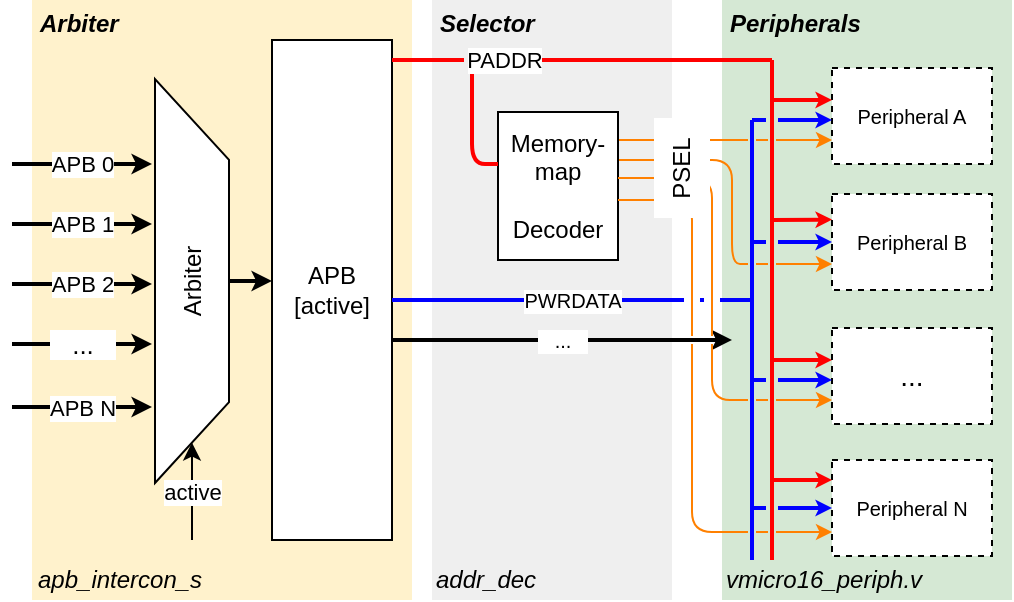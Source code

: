 <mxfile version="11.1.1" type="device"><diagram id="usbldsbFLC5F9h17xwmC" name="Page-1"><mxGraphModel dx="1038" dy="580" grid="1" gridSize="10" guides="1" tooltips="1" connect="1" arrows="1" fold="1" page="1" pageScale="1" pageWidth="827" pageHeight="1169" math="0" shadow="0"><root><mxCell id="0"/><mxCell id="1" parent="0"/><mxCell id="Kc1FZybqMAk18rne4cQL-93" value="Selector" style="rounded=0;whiteSpace=wrap;html=1;labelBackgroundColor=none;fillColor=#EFEFEF;fontSize=12;align=left;strokeColor=none;fontStyle=3;verticalAlign=top;spacingTop=-4;spacing=4;" parent="1" vertex="1"><mxGeometry x="320" y="80" width="120" height="300" as="geometry"/></mxCell><mxCell id="Kc1FZybqMAk18rne4cQL-80" value="Arbiter" style="rounded=0;whiteSpace=wrap;html=1;labelBackgroundColor=none;fillColor=#FFF2CC;fontSize=12;align=left;strokeColor=none;fontStyle=3;verticalAlign=top;spacingTop=-4;spacing=4;labelBorderColor=none;" parent="1" vertex="1"><mxGeometry x="120" y="80" width="190" height="300" as="geometry"/></mxCell><mxCell id="Kc1FZybqMAk18rne4cQL-3" value="Peripherals" style="rounded=0;whiteSpace=wrap;html=1;labelBackgroundColor=none;fillColor=#D5E8D4;fontSize=12;align=left;strokeColor=none;fontStyle=3;verticalAlign=top;spacingTop=-4;spacing=4;" parent="1" vertex="1"><mxGeometry x="465" y="80" width="145" height="300" as="geometry"/></mxCell><mxCell id="Kc1FZybqMAk18rne4cQL-4" value="Peripheral A" style="rounded=0;whiteSpace=wrap;html=1;labelBackgroundColor=none;fillColor=#ffffff;fontSize=10;align=center;dashed=1;" parent="1" vertex="1"><mxGeometry x="520" y="114" width="80" height="48" as="geometry"/></mxCell><mxCell id="Kc1FZybqMAk18rne4cQL-30" value="" style="endArrow=none;html=1;strokeWidth=2;fontSize=10;jumpStyle=gap;strokeColor=#FF0000;" parent="1" edge="1"><mxGeometry width="50" height="50" relative="1" as="geometry"><mxPoint x="490" y="110" as="sourcePoint"/><mxPoint x="490" y="360" as="targetPoint"/></mxGeometry></mxCell><mxCell id="Kc1FZybqMAk18rne4cQL-31" value="" style="endArrow=classic;html=1;strokeWidth=2;fontSize=10;endFill=1;endSize=2;edgeStyle=elbowEdgeStyle;elbow=vertical;strokeColor=#FF0000;" parent="1" edge="1"><mxGeometry width="50" height="50" relative="1" as="geometry"><mxPoint x="490" y="260" as="sourcePoint"/><mxPoint x="520" y="260" as="targetPoint"/><Array as="points"><mxPoint x="500" y="260"/><mxPoint x="500" y="250"/></Array></mxGeometry></mxCell><mxCell id="Kc1FZybqMAk18rne4cQL-32" value="" style="endArrow=classic;html=1;strokeWidth=2;fontSize=10;endFill=1;endSize=2;strokeColor=#FF0000;" parent="1" edge="1"><mxGeometry width="50" height="50" relative="1" as="geometry"><mxPoint x="490" y="190" as="sourcePoint"/><mxPoint x="520" y="189.786" as="targetPoint"/></mxGeometry></mxCell><mxCell id="Kc1FZybqMAk18rne4cQL-33" value="" style="endArrow=classic;html=1;strokeWidth=2;fontSize=10;endFill=1;endSize=2;edgeStyle=elbowEdgeStyle;elbow=vertical;strokeColor=#FF0000;" parent="1" target="Kc1FZybqMAk18rne4cQL-4" edge="1"><mxGeometry width="50" height="50" relative="1" as="geometry"><mxPoint x="490" y="130" as="sourcePoint"/><mxPoint x="520" y="119.786" as="targetPoint"/><Array as="points"><mxPoint x="505" y="130"/></Array></mxGeometry></mxCell><mxCell id="Kc1FZybqMAk18rne4cQL-34" value="Peripheral B" style="rounded=0;whiteSpace=wrap;html=1;labelBackgroundColor=none;fillColor=#ffffff;fontSize=10;align=center;dashed=1;" parent="1" vertex="1"><mxGeometry x="520" y="177" width="80" height="48" as="geometry"/></mxCell><mxCell id="Kc1FZybqMAk18rne4cQL-35" value="..." style="rounded=0;whiteSpace=wrap;html=1;labelBackgroundColor=none;fillColor=#ffffff;fontSize=14;align=center;dashed=1;" parent="1" vertex="1"><mxGeometry x="520" y="244" width="80" height="48" as="geometry"/></mxCell><mxCell id="Kc1FZybqMAk18rne4cQL-36" value="Peripheral N" style="rounded=0;whiteSpace=wrap;html=1;labelBackgroundColor=none;fillColor=#ffffff;fontSize=10;align=center;dashed=1;" parent="1" vertex="1"><mxGeometry x="520" y="310" width="80" height="48" as="geometry"/></mxCell><mxCell id="Kc1FZybqMAk18rne4cQL-37" value="" style="endArrow=classic;html=1;strokeWidth=2;fontSize=10;endFill=1;endSize=2;elbow=vertical;strokeColor=#FF0000;edgeStyle=elbowEdgeStyle;" parent="1" target="Kc1FZybqMAk18rne4cQL-36" edge="1"><mxGeometry width="50" height="50" relative="1" as="geometry"><mxPoint x="490" y="320" as="sourcePoint"/><mxPoint x="520" y="330" as="targetPoint"/></mxGeometry></mxCell><mxCell id="Kc1FZybqMAk18rne4cQL-92" value="&amp;nbsp; &amp;nbsp;...&amp;nbsp; &amp;nbsp;" style="edgeStyle=orthogonalEdgeStyle;rounded=0;jumpStyle=arc;jumpSize=4;orthogonalLoop=1;jettySize=auto;html=1;labelBackgroundColor=#ffffff;startArrow=none;startFill=0;startSize=6;endArrow=classic;endFill=1;endSize=4;strokeColor=#000000;strokeWidth=2;fontSize=10;" parent="1" source="Kc1FZybqMAk18rne4cQL-47" edge="1"><mxGeometry relative="1" as="geometry"><mxPoint x="470" y="250" as="targetPoint"/><Array as="points"><mxPoint x="470" y="250"/></Array></mxGeometry></mxCell><mxCell id="Kc1FZybqMAk18rne4cQL-47" value="APB&lt;br&gt;[active]" style="rounded=0;whiteSpace=wrap;html=1;" parent="1" vertex="1"><mxGeometry x="240" y="100" width="60" height="250" as="geometry"/></mxCell><mxCell id="Kc1FZybqMAk18rne4cQL-50" value="" style="endArrow=none;html=1;strokeWidth=2;fontSize=10;strokeColor=#0000FF;" parent="1" edge="1"><mxGeometry width="50" height="50" relative="1" as="geometry"><mxPoint x="480" y="140" as="sourcePoint"/><mxPoint x="480" y="360" as="targetPoint"/></mxGeometry></mxCell><mxCell id="Kc1FZybqMAk18rne4cQL-51" value="" style="endArrow=classic;html=1;strokeWidth=2;fontSize=10;endFill=1;endSize=2;edgeStyle=elbowEdgeStyle;elbow=vertical;jumpStyle=gap;jumpSize=4;strokeColor=#0000FF;" parent="1" target="Kc1FZybqMAk18rne4cQL-4" edge="1"><mxGeometry width="50" height="50" relative="1" as="geometry"><mxPoint x="480" y="140" as="sourcePoint"/><mxPoint x="510" y="140" as="targetPoint"/><Array as="points"><mxPoint x="495" y="140"/></Array></mxGeometry></mxCell><mxCell id="Kc1FZybqMAk18rne4cQL-53" value="" style="endArrow=classic;html=1;strokeWidth=2;fontSize=10;endFill=1;endSize=2;edgeStyle=elbowEdgeStyle;elbow=vertical;jumpStyle=gap;jumpSize=4;strokeColor=#0000FF;" parent="1" edge="1"><mxGeometry width="50" height="50" relative="1" as="geometry"><mxPoint x="480" y="201" as="sourcePoint"/><mxPoint x="520" y="201" as="targetPoint"/><Array as="points"><mxPoint x="495" y="201"/></Array></mxGeometry></mxCell><mxCell id="Kc1FZybqMAk18rne4cQL-54" value="" style="endArrow=classic;html=1;strokeWidth=2;fontSize=10;endFill=1;endSize=2;edgeStyle=elbowEdgeStyle;elbow=vertical;jumpStyle=gap;jumpSize=4;strokeColor=#0000FF;" parent="1" edge="1"><mxGeometry width="50" height="50" relative="1" as="geometry"><mxPoint x="480" y="270" as="sourcePoint"/><mxPoint x="520" y="270" as="targetPoint"/><Array as="points"><mxPoint x="495" y="270"/></Array></mxGeometry></mxCell><mxCell id="Kc1FZybqMAk18rne4cQL-58" value="" style="endArrow=classic;html=1;strokeWidth=2;fontSize=10;endFill=1;endSize=2;edgeStyle=elbowEdgeStyle;elbow=vertical;jumpStyle=gap;jumpSize=4;strokeColor=#0000FF;" parent="1" edge="1"><mxGeometry width="50" height="50" relative="1" as="geometry"><mxPoint x="480" y="334" as="sourcePoint"/><mxPoint x="520" y="334" as="targetPoint"/><Array as="points"><mxPoint x="495" y="334"/></Array></mxGeometry></mxCell><mxCell id="Kc1FZybqMAk18rne4cQL-59" value="" style="endArrow=classic;html=1;strokeWidth=1;fontSize=10;endFill=1;endSize=5;edgeStyle=elbowEdgeStyle;elbow=vertical;jumpStyle=gap;jumpSize=4;strokeColor=#FF8000;" parent="1" source="Kc1FZybqMAk18rne4cQL-68" edge="1"><mxGeometry width="50" height="50" relative="1" as="geometry"><mxPoint x="470" y="150" as="sourcePoint"/><mxPoint x="520" y="150" as="targetPoint"/><Array as="points"><mxPoint x="440" y="150"/><mxPoint x="495" y="150"/></Array></mxGeometry></mxCell><mxCell id="Kc1FZybqMAk18rne4cQL-60" value="" style="endArrow=classic;html=1;strokeWidth=1;fontSize=10;endFill=1;endSize=5;edgeStyle=elbowEdgeStyle;jumpStyle=gap;jumpSize=4;strokeColor=#FF8000;" parent="1" source="Kc1FZybqMAk18rne4cQL-68" edge="1"><mxGeometry width="50" height="50" relative="1" as="geometry"><mxPoint x="470" y="212.0" as="sourcePoint"/><mxPoint x="520" y="212.0" as="targetPoint"/><Array as="points"><mxPoint x="470" y="160"/><mxPoint x="470" y="190"/></Array></mxGeometry></mxCell><mxCell id="Kc1FZybqMAk18rne4cQL-68" value="Memory-map&lt;br&gt;&lt;br&gt;Decoder" style="rounded=0;whiteSpace=wrap;html=1;" parent="1" vertex="1"><mxGeometry x="353" y="136" width="60" height="74" as="geometry"/></mxCell><mxCell id="Kc1FZybqMAk18rne4cQL-69" value="" style="endArrow=none;html=1;strokeColor=#FF0000;strokeWidth=2;jumpStyle=gap;edgeStyle=elbowEdgeStyle;" parent="1" target="Kc1FZybqMAk18rne4cQL-68" edge="1"><mxGeometry width="50" height="50" relative="1" as="geometry"><mxPoint x="340" y="110" as="sourcePoint"/><mxPoint x="380" y="120" as="targetPoint"/><Array as="points"><mxPoint x="340" y="162"/><mxPoint x="420" y="124"/></Array></mxGeometry></mxCell><mxCell id="Kc1FZybqMAk18rne4cQL-72" value="" style="endArrow=classic;html=1;strokeWidth=1;fontSize=10;endFill=1;endSize=5;edgeStyle=elbowEdgeStyle;jumpStyle=gap;jumpSize=4;strokeColor=#FF8000;entryX=0;entryY=0.75;entryDx=0;entryDy=0;" parent="1" source="Kc1FZybqMAk18rne4cQL-68" target="Kc1FZybqMAk18rne4cQL-35" edge="1"><mxGeometry width="50" height="50" relative="1" as="geometry"><mxPoint x="449.81" y="166.857" as="sourcePoint"/><mxPoint x="530" y="222.0" as="targetPoint"/><Array as="points"><mxPoint x="460" y="169"/><mxPoint x="460" y="190"/><mxPoint x="480" y="200"/></Array></mxGeometry></mxCell><mxCell id="Kc1FZybqMAk18rne4cQL-74" value="" style="endArrow=classic;html=1;strokeWidth=1;fontSize=10;endFill=1;endSize=5;edgeStyle=elbowEdgeStyle;jumpStyle=gap;jumpSize=4;strokeColor=#FF8000;entryX=0;entryY=0.75;entryDx=0;entryDy=0;" parent="1" source="Kc1FZybqMAk18rne4cQL-68" target="Kc1FZybqMAk18rne4cQL-36" edge="1"><mxGeometry width="50" height="50" relative="1" as="geometry"><mxPoint x="450" y="179" as="sourcePoint"/><mxPoint x="530.143" y="289.857" as="targetPoint"/><Array as="points"><mxPoint x="450" y="180"/><mxPoint x="450" y="260"/><mxPoint x="470" y="200"/><mxPoint x="490" y="210"/></Array></mxGeometry></mxCell><mxCell id="Kc1FZybqMAk18rne4cQL-65" value="PADDR" style="endArrow=none;html=1;strokeColor=#FF0000;strokeWidth=2;jumpStyle=gap;" parent="1" edge="1"><mxGeometry x="-0.412" width="50" height="50" relative="1" as="geometry"><mxPoint x="300" y="110" as="sourcePoint"/><mxPoint x="490" y="110" as="targetPoint"/><mxPoint as="offset"/></mxGeometry></mxCell><mxCell id="Kc1FZybqMAk18rne4cQL-75" value="PSEL" style="text;html=1;strokeColor=none;fillColor=#ffffff;align=center;verticalAlign=middle;whiteSpace=wrap;rounded=0;rotation=-90;" parent="1" vertex="1"><mxGeometry x="420" y="150" width="50" height="28" as="geometry"/></mxCell><mxCell id="Kc1FZybqMAk18rne4cQL-76" value="PWRDATA" style="endArrow=none;html=1;strokeWidth=2;fontSize=10;strokeColor=#0000FF;edgeStyle=elbowEdgeStyle;elbow=vertical;jumpStyle=gap;startArrow=none;startFill=0;endSize=4;startSize=4;" parent="1" target="Kc1FZybqMAk18rne4cQL-47" edge="1"><mxGeometry width="50" height="50" relative="1" as="geometry"><mxPoint x="480" y="230" as="sourcePoint"/><mxPoint x="490" y="370" as="targetPoint"/></mxGeometry></mxCell><mxCell id="Kc1FZybqMAk18rne4cQL-78" style="edgeStyle=elbowEdgeStyle;rounded=0;jumpStyle=arc;jumpSize=4;orthogonalLoop=1;jettySize=auto;elbow=vertical;html=1;exitX=0.5;exitY=0;exitDx=0;exitDy=0;startArrow=none;startFill=0;startSize=6;endArrow=classic;endFill=1;endSize=4;strokeColor=#000000;strokeWidth=2;" parent="1" source="Kc1FZybqMAk18rne4cQL-77" target="Kc1FZybqMAk18rne4cQL-47" edge="1"><mxGeometry relative="1" as="geometry"/></mxCell><mxCell id="Kc1FZybqMAk18rne4cQL-77" value="Arbiter" style="shape=trapezoid;perimeter=trapezoidPerimeter;whiteSpace=wrap;html=1;fillColor=#ffffff;rotation=-90;flipV=1;" parent="1" vertex="1"><mxGeometry x="99" y="202" width="202" height="37" as="geometry"/></mxCell><mxCell id="Kc1FZybqMAk18rne4cQL-79" value="active" style="endArrow=classic;html=1;strokeColor=#000000;strokeWidth=1;entryX=0;entryY=0.5;entryDx=0;entryDy=0;" parent="1" target="Kc1FZybqMAk18rne4cQL-77" edge="1"><mxGeometry width="50" height="50" relative="1" as="geometry"><mxPoint x="200" y="350" as="sourcePoint"/><mxPoint x="200" y="300" as="targetPoint"/></mxGeometry></mxCell><mxCell id="Kc1FZybqMAk18rne4cQL-82" value="APB 0" style="endArrow=classic;html=1;strokeColor=#000000;strokeWidth=2;edgeStyle=elbowEdgeStyle;elbow=vertical;endSize=4;labelBackgroundColor=#ffffff;labelBorderColor=none;" parent="1" edge="1"><mxGeometry width="50" height="50" relative="1" as="geometry"><mxPoint x="110" y="162" as="sourcePoint"/><mxPoint x="180" y="162" as="targetPoint"/></mxGeometry></mxCell><mxCell id="Kc1FZybqMAk18rne4cQL-84" value="APB 1" style="endArrow=classic;html=1;strokeColor=#000000;strokeWidth=2;edgeStyle=elbowEdgeStyle;elbow=vertical;endSize=4;" parent="1" edge="1"><mxGeometry width="50" height="50" relative="1" as="geometry"><mxPoint x="110" y="192" as="sourcePoint"/><mxPoint x="180" y="192" as="targetPoint"/></mxGeometry></mxCell><mxCell id="Kc1FZybqMAk18rne4cQL-85" value="APB 2" style="endArrow=classic;html=1;strokeColor=#000000;strokeWidth=2;edgeStyle=elbowEdgeStyle;elbow=vertical;endSize=4;" parent="1" edge="1"><mxGeometry width="50" height="50" relative="1" as="geometry"><mxPoint x="110" y="222" as="sourcePoint"/><mxPoint x="180" y="222" as="targetPoint"/></mxGeometry></mxCell><mxCell id="Kc1FZybqMAk18rne4cQL-87" value="&amp;nbsp; &amp;nbsp;...&amp;nbsp; &amp;nbsp;" style="endArrow=classic;html=1;strokeColor=#000000;strokeWidth=2;edgeStyle=elbowEdgeStyle;elbow=vertical;fontSize=13;endSize=4;" parent="1" edge="1"><mxGeometry width="50" height="50" relative="1" as="geometry"><mxPoint x="110" y="252" as="sourcePoint"/><mxPoint x="180" y="252" as="targetPoint"/></mxGeometry></mxCell><mxCell id="Kc1FZybqMAk18rne4cQL-88" value="APB N" style="endArrow=classic;html=1;strokeColor=#000000;strokeWidth=2;edgeStyle=elbowEdgeStyle;elbow=vertical;endSize=4;" parent="1" edge="1"><mxGeometry width="50" height="50" relative="1" as="geometry"><mxPoint x="110" y="283.5" as="sourcePoint"/><mxPoint x="180" y="283.5" as="targetPoint"/></mxGeometry></mxCell><mxCell id="ofjycD-T5okMRaGJAzMG-1" value="apb_intercon_s" style="text;html=1;strokeColor=none;fillColor=none;align=left;verticalAlign=middle;whiteSpace=wrap;rounded=0;fontStyle=2;spacing=3;" vertex="1" parent="1"><mxGeometry x="120" y="360" width="190" height="20" as="geometry"/></mxCell><mxCell id="ofjycD-T5okMRaGJAzMG-6" value="addr_dec" style="text;html=1;strokeColor=none;fillColor=none;align=left;verticalAlign=middle;whiteSpace=wrap;rounded=0;fontStyle=2" vertex="1" parent="1"><mxGeometry x="320" y="360" width="120" height="20" as="geometry"/></mxCell><mxCell id="ofjycD-T5okMRaGJAzMG-7" value="vmicro16_periph.v" style="text;html=1;strokeColor=none;fillColor=none;align=left;verticalAlign=middle;whiteSpace=wrap;rounded=0;fontStyle=2" vertex="1" parent="1"><mxGeometry x="465" y="360" width="145" height="20" as="geometry"/></mxCell></root></mxGraphModel></diagram></mxfile>